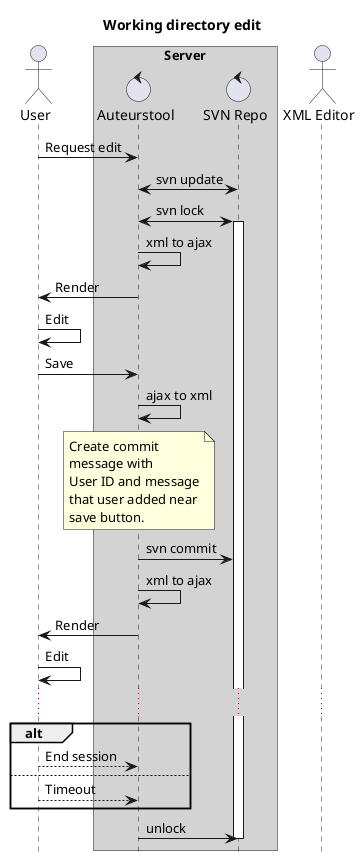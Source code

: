 @startuml

' Define the actors
actor User as usr
box "Server" #LightGray
    control Auteurstool as aut
    control "SVN Repo" as svn
end box
actor "XML Editor" as xml

title
    Working directory edit
end title
hide footbox

usr -> aut: Request edit
aut <-> svn: svn update
aut <-> svn: svn lock
activate svn
aut -> aut: xml to ajax
aut -> usr: Render
usr -> usr: Edit
usr -> aut: Save
aut -> aut: ajax to xml
note over aut
Create commit
message with
User ID and message
that user added near
save button.
end note
aut -> svn: svn commit
aut -> aut: xml to ajax
aut -> usr: Render
usr -> usr: Edit
...
alt
usr --> aut: End session
else
usr --> aut: Timeout
end alt
aut -> svn: unlock
deactivate svn
@enduml


